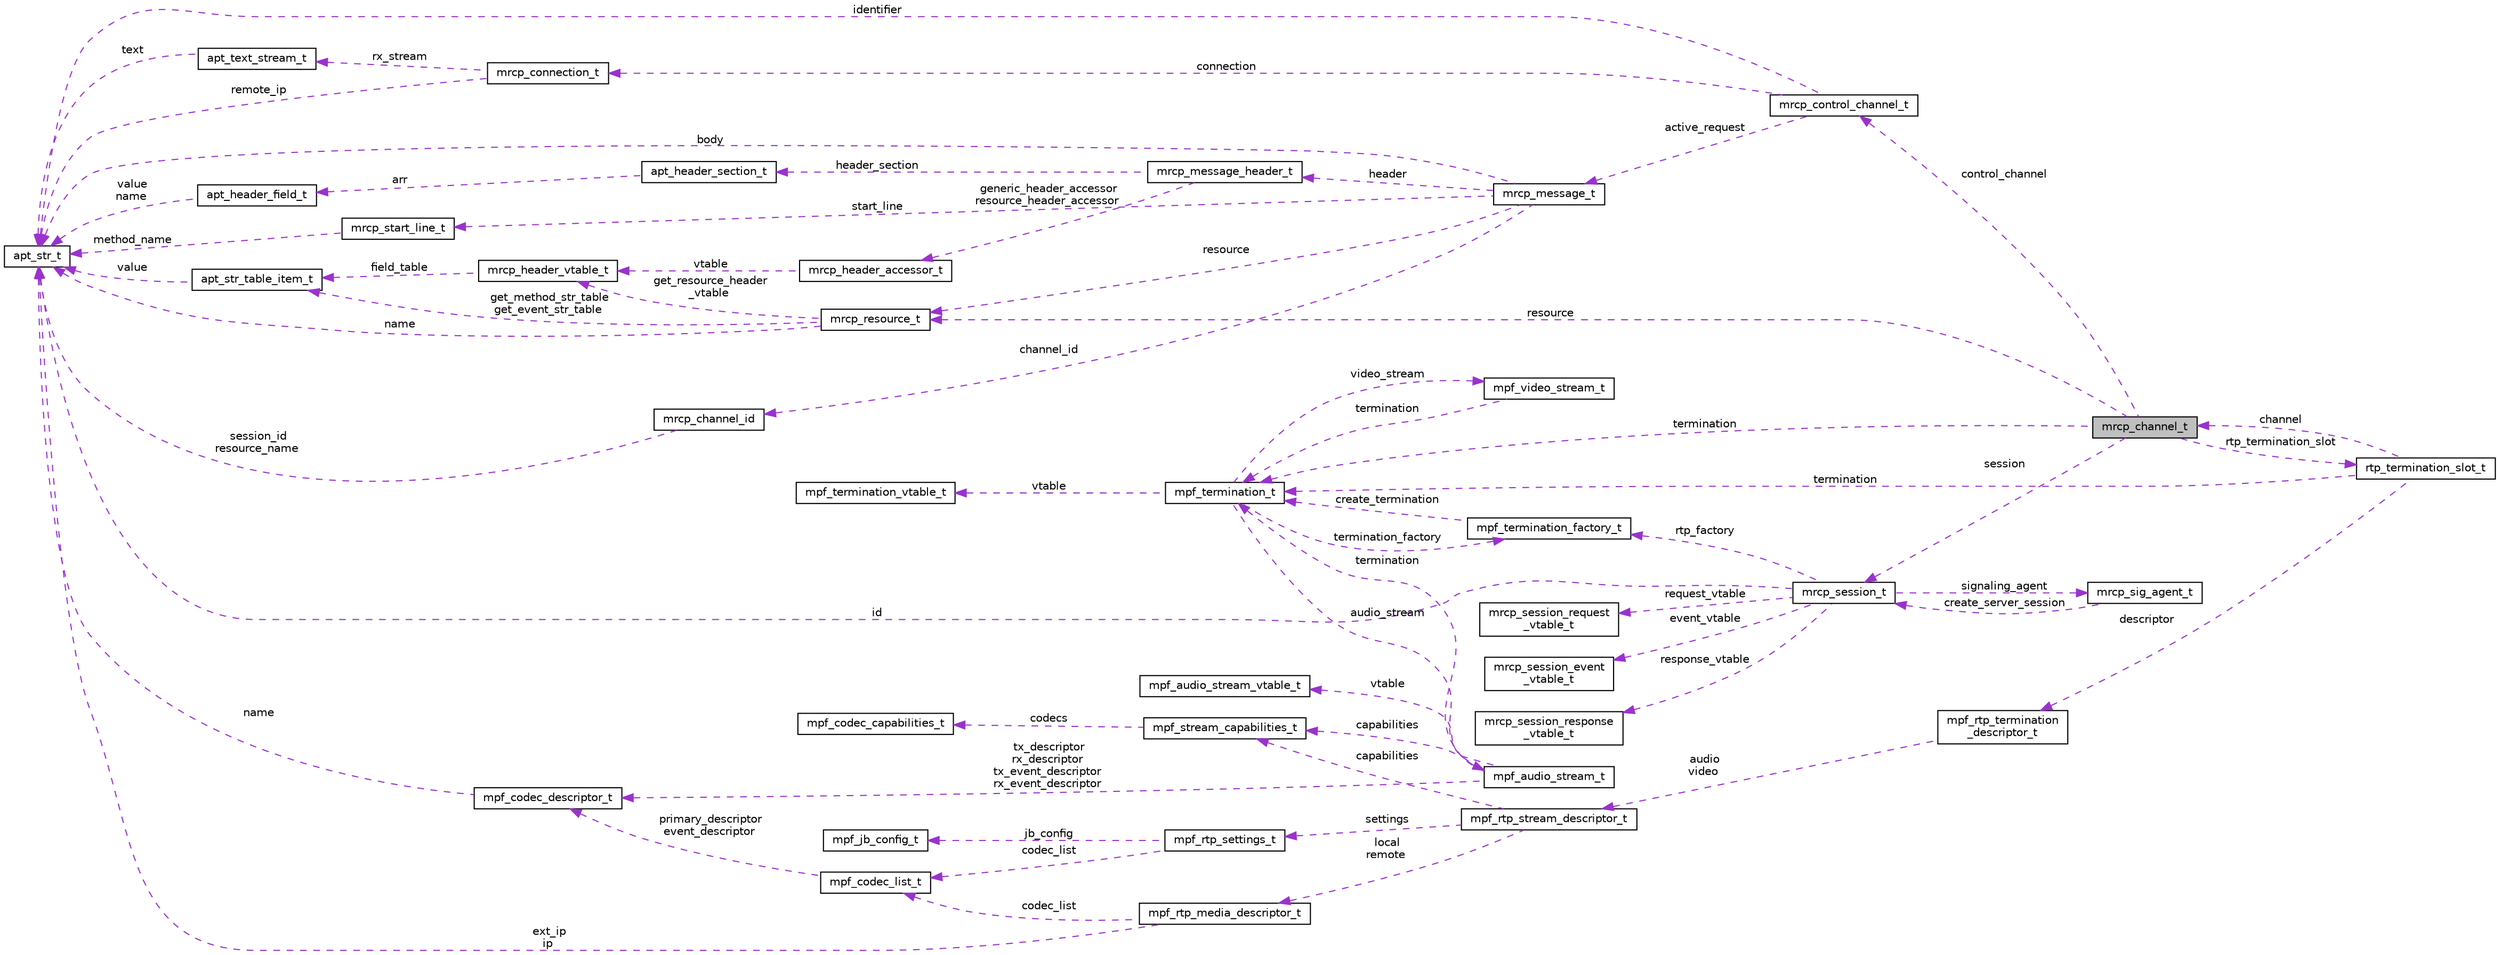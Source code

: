 digraph "mrcp_channel_t"
{
  edge [fontname="Helvetica",fontsize="10",labelfontname="Helvetica",labelfontsize="10"];
  node [fontname="Helvetica",fontsize="10",shape=record];
  rankdir="LR";
  Node1 [label="mrcp_channel_t",height=0.2,width=0.4,color="black", fillcolor="grey75", style="filled", fontcolor="black"];
  Node2 -> Node1 [dir="back",color="darkorchid3",fontsize="10",style="dashed",label=" control_channel" ,fontname="Helvetica"];
  Node2 [label="mrcp_control_channel_t",height=0.2,width=0.4,color="black", fillcolor="white", style="filled",URL="$structmrcp__control__channel__t.html"];
  Node3 -> Node2 [dir="back",color="darkorchid3",fontsize="10",style="dashed",label=" identifier" ,fontname="Helvetica"];
  Node3 [label="apt_str_t",height=0.2,width=0.4,color="black", fillcolor="white", style="filled",URL="$structapt__str__t.html"];
  Node4 -> Node2 [dir="back",color="darkorchid3",fontsize="10",style="dashed",label=" connection" ,fontname="Helvetica"];
  Node4 [label="mrcp_connection_t",height=0.2,width=0.4,color="black", fillcolor="white", style="filled",URL="$structmrcp__connection__t.html"];
  Node3 -> Node4 [dir="back",color="darkorchid3",fontsize="10",style="dashed",label=" remote_ip" ,fontname="Helvetica"];
  Node5 -> Node4 [dir="back",color="darkorchid3",fontsize="10",style="dashed",label=" rx_stream" ,fontname="Helvetica"];
  Node5 [label="apt_text_stream_t",height=0.2,width=0.4,color="black", fillcolor="white", style="filled",URL="$structapt__text__stream__t.html"];
  Node3 -> Node5 [dir="back",color="darkorchid3",fontsize="10",style="dashed",label=" text" ,fontname="Helvetica"];
  Node6 -> Node2 [dir="back",color="darkorchid3",fontsize="10",style="dashed",label=" active_request" ,fontname="Helvetica"];
  Node6 [label="mrcp_message_t",height=0.2,width=0.4,color="black", fillcolor="white", style="filled",URL="$structmrcp__message__t.html"];
  Node7 -> Node6 [dir="back",color="darkorchid3",fontsize="10",style="dashed",label=" start_line" ,fontname="Helvetica"];
  Node7 [label="mrcp_start_line_t",height=0.2,width=0.4,color="black", fillcolor="white", style="filled",URL="$structmrcp__start__line__t.html"];
  Node3 -> Node7 [dir="back",color="darkorchid3",fontsize="10",style="dashed",label=" method_name" ,fontname="Helvetica"];
  Node3 -> Node6 [dir="back",color="darkorchid3",fontsize="10",style="dashed",label=" body" ,fontname="Helvetica"];
  Node8 -> Node6 [dir="back",color="darkorchid3",fontsize="10",style="dashed",label=" header" ,fontname="Helvetica"];
  Node8 [label="mrcp_message_header_t",height=0.2,width=0.4,color="black", fillcolor="white", style="filled",URL="$structmrcp__message__header__t.html"];
  Node9 -> Node8 [dir="back",color="darkorchid3",fontsize="10",style="dashed",label=" header_section" ,fontname="Helvetica"];
  Node9 [label="apt_header_section_t",height=0.2,width=0.4,color="black", fillcolor="white", style="filled",URL="$structapt__header__section__t.html"];
  Node10 -> Node9 [dir="back",color="darkorchid3",fontsize="10",style="dashed",label=" arr" ,fontname="Helvetica"];
  Node10 [label="apt_header_field_t",height=0.2,width=0.4,color="black", fillcolor="white", style="filled",URL="$structapt__header__field__t.html"];
  Node3 -> Node10 [dir="back",color="darkorchid3",fontsize="10",style="dashed",label=" value\nname" ,fontname="Helvetica"];
  Node11 -> Node8 [dir="back",color="darkorchid3",fontsize="10",style="dashed",label=" generic_header_accessor\nresource_header_accessor" ,fontname="Helvetica"];
  Node11 [label="mrcp_header_accessor_t",height=0.2,width=0.4,color="black", fillcolor="white", style="filled",URL="$structmrcp__header__accessor__t.html"];
  Node12 -> Node11 [dir="back",color="darkorchid3",fontsize="10",style="dashed",label=" vtable" ,fontname="Helvetica"];
  Node12 [label="mrcp_header_vtable_t",height=0.2,width=0.4,color="black", fillcolor="white", style="filled",URL="$structmrcp__header__vtable__t.html"];
  Node13 -> Node12 [dir="back",color="darkorchid3",fontsize="10",style="dashed",label=" field_table" ,fontname="Helvetica"];
  Node13 [label="apt_str_table_item_t",height=0.2,width=0.4,color="black", fillcolor="white", style="filled",URL="$structapt__str__table__item__t.html"];
  Node3 -> Node13 [dir="back",color="darkorchid3",fontsize="10",style="dashed",label=" value" ,fontname="Helvetica"];
  Node14 -> Node6 [dir="back",color="darkorchid3",fontsize="10",style="dashed",label=" resource" ,fontname="Helvetica"];
  Node14 [label="mrcp_resource_t",height=0.2,width=0.4,color="black", fillcolor="white", style="filled",URL="$structmrcp__resource__t.html"];
  Node3 -> Node14 [dir="back",color="darkorchid3",fontsize="10",style="dashed",label=" name" ,fontname="Helvetica"];
  Node12 -> Node14 [dir="back",color="darkorchid3",fontsize="10",style="dashed",label=" get_resource_header\l_vtable" ,fontname="Helvetica"];
  Node13 -> Node14 [dir="back",color="darkorchid3",fontsize="10",style="dashed",label=" get_method_str_table\nget_event_str_table" ,fontname="Helvetica"];
  Node15 -> Node6 [dir="back",color="darkorchid3",fontsize="10",style="dashed",label=" channel_id" ,fontname="Helvetica"];
  Node15 [label="mrcp_channel_id",height=0.2,width=0.4,color="black", fillcolor="white", style="filled",URL="$structmrcp__channel__id.html"];
  Node3 -> Node15 [dir="back",color="darkorchid3",fontsize="10",style="dashed",label=" session_id\nresource_name" ,fontname="Helvetica"];
  Node16 -> Node1 [dir="back",color="darkorchid3",fontsize="10",style="dashed",label=" rtp_termination_slot" ,fontname="Helvetica"];
  Node16 [label="rtp_termination_slot_t",height=0.2,width=0.4,color="black", fillcolor="white", style="filled",URL="$structrtp__termination__slot__t.html"];
  Node17 -> Node16 [dir="back",color="darkorchid3",fontsize="10",style="dashed",label=" termination" ,fontname="Helvetica"];
  Node17 [label="mpf_termination_t",height=0.2,width=0.4,color="black", fillcolor="white", style="filled",URL="$structmpf__termination__t.html"];
  Node18 -> Node17 [dir="back",color="darkorchid3",fontsize="10",style="dashed",label=" vtable" ,fontname="Helvetica"];
  Node18 [label="mpf_termination_vtable_t",height=0.2,width=0.4,color="black", fillcolor="white", style="filled",URL="$structmpf__termination__vtable__t.html"];
  Node19 -> Node17 [dir="back",color="darkorchid3",fontsize="10",style="dashed",label=" termination_factory" ,fontname="Helvetica"];
  Node19 [label="mpf_termination_factory_t",height=0.2,width=0.4,color="black", fillcolor="white", style="filled",URL="$structmpf__termination__factory__t.html"];
  Node17 -> Node19 [dir="back",color="darkorchid3",fontsize="10",style="dashed",label=" create_termination" ,fontname="Helvetica"];
  Node20 -> Node17 [dir="back",color="darkorchid3",fontsize="10",style="dashed",label=" audio_stream" ,fontname="Helvetica"];
  Node20 [label="mpf_audio_stream_t",height=0.2,width=0.4,color="black", fillcolor="white", style="filled",URL="$structmpf__audio__stream__t.html"];
  Node21 -> Node20 [dir="back",color="darkorchid3",fontsize="10",style="dashed",label=" vtable" ,fontname="Helvetica"];
  Node21 [label="mpf_audio_stream_vtable_t",height=0.2,width=0.4,color="black", fillcolor="white", style="filled",URL="$structmpf__audio__stream__vtable__t.html"];
  Node22 -> Node20 [dir="back",color="darkorchid3",fontsize="10",style="dashed",label=" capabilities" ,fontname="Helvetica"];
  Node22 [label="mpf_stream_capabilities_t",height=0.2,width=0.4,color="black", fillcolor="white", style="filled",URL="$structmpf__stream__capabilities__t.html"];
  Node23 -> Node22 [dir="back",color="darkorchid3",fontsize="10",style="dashed",label=" codecs" ,fontname="Helvetica"];
  Node23 [label="mpf_codec_capabilities_t",height=0.2,width=0.4,color="black", fillcolor="white", style="filled",URL="$structmpf__codec__capabilities__t.html"];
  Node24 -> Node20 [dir="back",color="darkorchid3",fontsize="10",style="dashed",label=" tx_descriptor\nrx_descriptor\ntx_event_descriptor\nrx_event_descriptor" ,fontname="Helvetica"];
  Node24 [label="mpf_codec_descriptor_t",height=0.2,width=0.4,color="black", fillcolor="white", style="filled",URL="$structmpf__codec__descriptor__t.html"];
  Node3 -> Node24 [dir="back",color="darkorchid3",fontsize="10",style="dashed",label=" name" ,fontname="Helvetica"];
  Node17 -> Node20 [dir="back",color="darkorchid3",fontsize="10",style="dashed",label=" termination" ,fontname="Helvetica"];
  Node25 -> Node17 [dir="back",color="darkorchid3",fontsize="10",style="dashed",label=" video_stream" ,fontname="Helvetica"];
  Node25 [label="mpf_video_stream_t",height=0.2,width=0.4,color="black", fillcolor="white", style="filled",URL="$structmpf__video__stream__t.html"];
  Node17 -> Node25 [dir="back",color="darkorchid3",fontsize="10",style="dashed",label=" termination" ,fontname="Helvetica"];
  Node1 -> Node16 [dir="back",color="darkorchid3",fontsize="10",style="dashed",label=" channel" ,fontname="Helvetica"];
  Node26 -> Node16 [dir="back",color="darkorchid3",fontsize="10",style="dashed",label=" descriptor" ,fontname="Helvetica"];
  Node26 [label="mpf_rtp_termination\l_descriptor_t",height=0.2,width=0.4,color="black", fillcolor="white", style="filled",URL="$structmpf__rtp__termination__descriptor__t.html"];
  Node27 -> Node26 [dir="back",color="darkorchid3",fontsize="10",style="dashed",label=" audio\nvideo" ,fontname="Helvetica"];
  Node27 [label="mpf_rtp_stream_descriptor_t",height=0.2,width=0.4,color="black", fillcolor="white", style="filled",URL="$structmpf__rtp__stream__descriptor__t.html"];
  Node28 -> Node27 [dir="back",color="darkorchid3",fontsize="10",style="dashed",label=" settings" ,fontname="Helvetica"];
  Node28 [label="mpf_rtp_settings_t",height=0.2,width=0.4,color="black", fillcolor="white", style="filled",URL="$structmpf__rtp__settings__t.html"];
  Node29 -> Node28 [dir="back",color="darkorchid3",fontsize="10",style="dashed",label=" jb_config" ,fontname="Helvetica"];
  Node29 [label="mpf_jb_config_t",height=0.2,width=0.4,color="black", fillcolor="white", style="filled",URL="$structmpf__jb__config__t.html"];
  Node30 -> Node28 [dir="back",color="darkorchid3",fontsize="10",style="dashed",label=" codec_list" ,fontname="Helvetica"];
  Node30 [label="mpf_codec_list_t",height=0.2,width=0.4,color="black", fillcolor="white", style="filled",URL="$structmpf__codec__list__t.html"];
  Node24 -> Node30 [dir="back",color="darkorchid3",fontsize="10",style="dashed",label=" primary_descriptor\nevent_descriptor" ,fontname="Helvetica"];
  Node22 -> Node27 [dir="back",color="darkorchid3",fontsize="10",style="dashed",label=" capabilities" ,fontname="Helvetica"];
  Node31 -> Node27 [dir="back",color="darkorchid3",fontsize="10",style="dashed",label=" local\nremote" ,fontname="Helvetica"];
  Node31 [label="mpf_rtp_media_descriptor_t",height=0.2,width=0.4,color="black", fillcolor="white", style="filled",URL="$structmpf__rtp__media__descriptor__t.html"];
  Node3 -> Node31 [dir="back",color="darkorchid3",fontsize="10",style="dashed",label=" ext_ip\nip" ,fontname="Helvetica"];
  Node30 -> Node31 [dir="back",color="darkorchid3",fontsize="10",style="dashed",label=" codec_list" ,fontname="Helvetica"];
  Node32 -> Node1 [dir="back",color="darkorchid3",fontsize="10",style="dashed",label=" session" ,fontname="Helvetica"];
  Node32 [label="mrcp_session_t",height=0.2,width=0.4,color="black", fillcolor="white", style="filled",URL="$structmrcp__session__t.html"];
  Node33 -> Node32 [dir="back",color="darkorchid3",fontsize="10",style="dashed",label=" event_vtable" ,fontname="Helvetica"];
  Node33 [label="mrcp_session_event\l_vtable_t",height=0.2,width=0.4,color="black", fillcolor="white", style="filled",URL="$structmrcp__session__event__vtable__t.html"];
  Node19 -> Node32 [dir="back",color="darkorchid3",fontsize="10",style="dashed",label=" rtp_factory" ,fontname="Helvetica"];
  Node3 -> Node32 [dir="back",color="darkorchid3",fontsize="10",style="dashed",label=" id" ,fontname="Helvetica"];
  Node34 -> Node32 [dir="back",color="darkorchid3",fontsize="10",style="dashed",label=" request_vtable" ,fontname="Helvetica"];
  Node34 [label="mrcp_session_request\l_vtable_t",height=0.2,width=0.4,color="black", fillcolor="white", style="filled",URL="$structmrcp__session__request__vtable__t.html"];
  Node35 -> Node32 [dir="back",color="darkorchid3",fontsize="10",style="dashed",label=" signaling_agent" ,fontname="Helvetica"];
  Node35 [label="mrcp_sig_agent_t",height=0.2,width=0.4,color="black", fillcolor="white", style="filled",URL="$structmrcp__sig__agent__t.html"];
  Node32 -> Node35 [dir="back",color="darkorchid3",fontsize="10",style="dashed",label=" create_server_session" ,fontname="Helvetica"];
  Node36 -> Node32 [dir="back",color="darkorchid3",fontsize="10",style="dashed",label=" response_vtable" ,fontname="Helvetica"];
  Node36 [label="mrcp_session_response\l_vtable_t",height=0.2,width=0.4,color="black", fillcolor="white", style="filled",URL="$structmrcp__session__response__vtable__t.html"];
  Node17 -> Node1 [dir="back",color="darkorchid3",fontsize="10",style="dashed",label=" termination" ,fontname="Helvetica"];
  Node14 -> Node1 [dir="back",color="darkorchid3",fontsize="10",style="dashed",label=" resource" ,fontname="Helvetica"];
}
